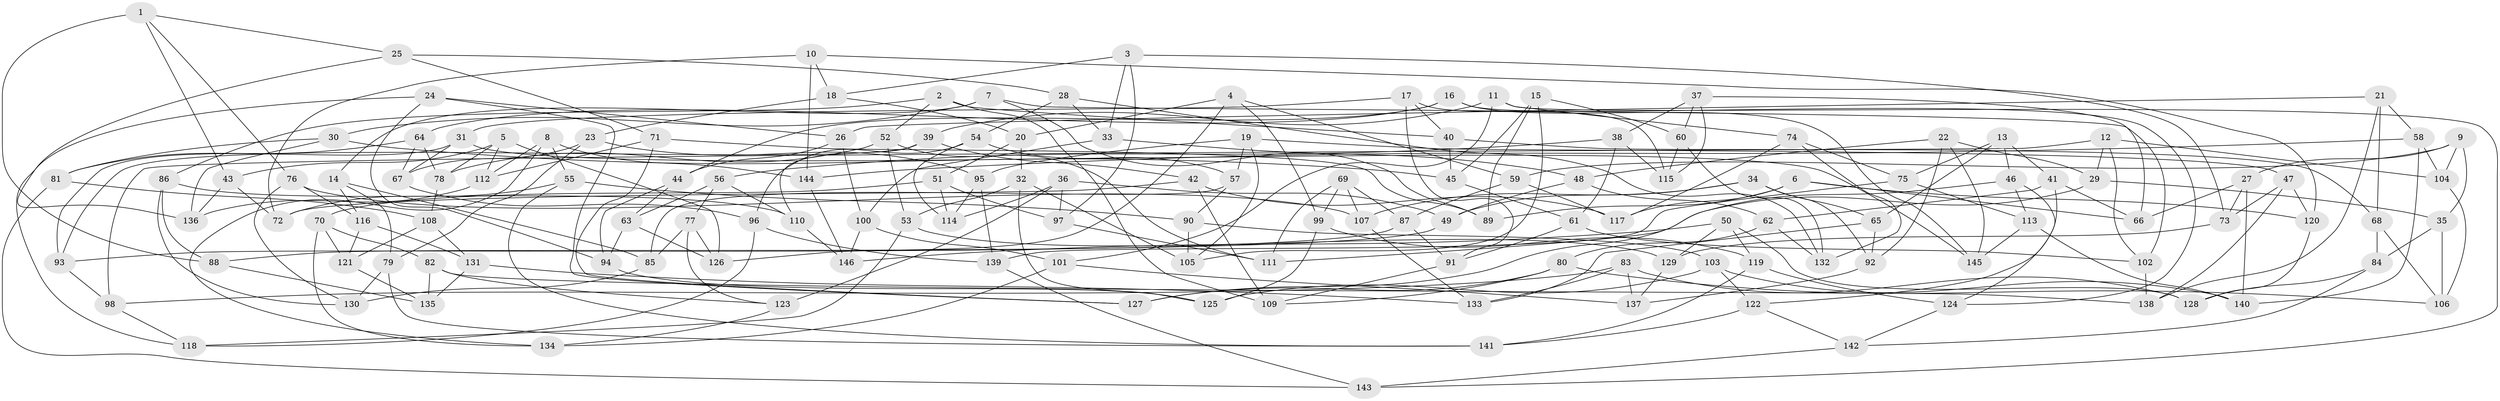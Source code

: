 // Generated by graph-tools (version 1.1) at 2025/02/03/09/25 03:02:56]
// undirected, 146 vertices, 292 edges
graph export_dot {
graph [start="1"]
  node [color=gray90,style=filled];
  1;
  2;
  3;
  4;
  5;
  6;
  7;
  8;
  9;
  10;
  11;
  12;
  13;
  14;
  15;
  16;
  17;
  18;
  19;
  20;
  21;
  22;
  23;
  24;
  25;
  26;
  27;
  28;
  29;
  30;
  31;
  32;
  33;
  34;
  35;
  36;
  37;
  38;
  39;
  40;
  41;
  42;
  43;
  44;
  45;
  46;
  47;
  48;
  49;
  50;
  51;
  52;
  53;
  54;
  55;
  56;
  57;
  58;
  59;
  60;
  61;
  62;
  63;
  64;
  65;
  66;
  67;
  68;
  69;
  70;
  71;
  72;
  73;
  74;
  75;
  76;
  77;
  78;
  79;
  80;
  81;
  82;
  83;
  84;
  85;
  86;
  87;
  88;
  89;
  90;
  91;
  92;
  93;
  94;
  95;
  96;
  97;
  98;
  99;
  100;
  101;
  102;
  103;
  104;
  105;
  106;
  107;
  108;
  109;
  110;
  111;
  112;
  113;
  114;
  115;
  116;
  117;
  118;
  119;
  120;
  121;
  122;
  123;
  124;
  125;
  126;
  127;
  128;
  129;
  130;
  131;
  132;
  133;
  134;
  135;
  136;
  137;
  138;
  139;
  140;
  141;
  142;
  143;
  144;
  145;
  146;
  1 -- 25;
  1 -- 88;
  1 -- 43;
  1 -- 76;
  2 -- 86;
  2 -- 40;
  2 -- 52;
  2 -- 109;
  3 -- 97;
  3 -- 18;
  3 -- 33;
  3 -- 73;
  4 -- 59;
  4 -- 126;
  4 -- 99;
  4 -- 20;
  5 -- 78;
  5 -- 43;
  5 -- 112;
  5 -- 126;
  6 -- 120;
  6 -- 66;
  6 -- 89;
  6 -- 117;
  7 -- 14;
  7 -- 89;
  7 -- 102;
  7 -- 30;
  8 -- 134;
  8 -- 144;
  8 -- 55;
  8 -- 112;
  9 -- 35;
  9 -- 104;
  9 -- 59;
  9 -- 27;
  10 -- 144;
  10 -- 72;
  10 -- 120;
  10 -- 18;
  11 -- 101;
  11 -- 39;
  11 -- 74;
  11 -- 143;
  12 -- 98;
  12 -- 102;
  12 -- 104;
  12 -- 29;
  13 -- 65;
  13 -- 75;
  13 -- 46;
  13 -- 41;
  14 -- 79;
  14 -- 116;
  14 -- 85;
  15 -- 45;
  15 -- 105;
  15 -- 60;
  15 -- 89;
  16 -- 44;
  16 -- 64;
  16 -- 145;
  16 -- 124;
  17 -- 40;
  17 -- 115;
  17 -- 91;
  17 -- 31;
  18 -- 20;
  18 -- 23;
  19 -- 105;
  19 -- 47;
  19 -- 57;
  19 -- 95;
  20 -- 32;
  20 -- 51;
  21 -- 58;
  21 -- 26;
  21 -- 68;
  21 -- 138;
  22 -- 29;
  22 -- 48;
  22 -- 92;
  22 -- 145;
  23 -- 95;
  23 -- 67;
  23 -- 79;
  24 -- 94;
  24 -- 127;
  24 -- 118;
  24 -- 26;
  25 -- 71;
  25 -- 28;
  25 -- 136;
  26 -- 100;
  26 -- 44;
  27 -- 73;
  27 -- 140;
  27 -- 66;
  28 -- 54;
  28 -- 33;
  28 -- 132;
  29 -- 111;
  29 -- 35;
  30 -- 81;
  30 -- 45;
  30 -- 136;
  31 -- 145;
  31 -- 93;
  31 -- 67;
  32 -- 53;
  32 -- 105;
  32 -- 125;
  33 -- 100;
  33 -- 48;
  34 -- 49;
  34 -- 65;
  34 -- 107;
  34 -- 92;
  35 -- 84;
  35 -- 106;
  36 -- 49;
  36 -- 123;
  36 -- 114;
  36 -- 97;
  37 -- 38;
  37 -- 115;
  37 -- 60;
  37 -- 66;
  38 -- 56;
  38 -- 61;
  38 -- 115;
  39 -- 93;
  39 -- 110;
  39 -- 42;
  40 -- 45;
  40 -- 68;
  41 -- 66;
  41 -- 62;
  41 -- 122;
  42 -- 117;
  42 -- 72;
  42 -- 109;
  43 -- 136;
  43 -- 72;
  44 -- 94;
  44 -- 63;
  45 -- 61;
  46 -- 113;
  46 -- 124;
  46 -- 127;
  47 -- 73;
  47 -- 120;
  47 -- 138;
  48 -- 62;
  48 -- 49;
  49 -- 88;
  50 -- 129;
  50 -- 146;
  50 -- 128;
  50 -- 119;
  51 -- 97;
  51 -- 70;
  51 -- 114;
  52 -- 78;
  52 -- 53;
  52 -- 111;
  53 -- 118;
  53 -- 129;
  54 -- 114;
  54 -- 57;
  54 -- 96;
  55 -- 141;
  55 -- 72;
  55 -- 90;
  56 -- 63;
  56 -- 77;
  56 -- 110;
  57 -- 90;
  57 -- 85;
  58 -- 104;
  58 -- 140;
  58 -- 144;
  59 -- 87;
  59 -- 117;
  60 -- 115;
  60 -- 132;
  61 -- 102;
  61 -- 91;
  62 -- 132;
  62 -- 80;
  63 -- 126;
  63 -- 94;
  64 -- 67;
  64 -- 78;
  64 -- 81;
  65 -- 133;
  65 -- 92;
  67 -- 96;
  68 -- 106;
  68 -- 84;
  69 -- 99;
  69 -- 107;
  69 -- 111;
  69 -- 87;
  70 -- 121;
  70 -- 82;
  70 -- 134;
  71 -- 112;
  71 -- 89;
  71 -- 127;
  73 -- 129;
  74 -- 132;
  74 -- 117;
  74 -- 75;
  75 -- 113;
  75 -- 139;
  76 -- 116;
  76 -- 107;
  76 -- 130;
  77 -- 85;
  77 -- 126;
  77 -- 123;
  78 -- 108;
  79 -- 130;
  79 -- 141;
  80 -- 106;
  80 -- 109;
  80 -- 127;
  81 -- 108;
  81 -- 143;
  82 -- 123;
  82 -- 138;
  82 -- 135;
  83 -- 98;
  83 -- 137;
  83 -- 128;
  83 -- 133;
  84 -- 142;
  84 -- 128;
  85 -- 130;
  86 -- 88;
  86 -- 130;
  86 -- 110;
  87 -- 91;
  87 -- 93;
  88 -- 135;
  90 -- 105;
  90 -- 103;
  91 -- 109;
  92 -- 137;
  93 -- 98;
  94 -- 125;
  95 -- 139;
  95 -- 114;
  96 -- 118;
  96 -- 139;
  97 -- 111;
  98 -- 118;
  99 -- 125;
  99 -- 119;
  100 -- 146;
  100 -- 101;
  101 -- 137;
  101 -- 134;
  102 -- 138;
  103 -- 140;
  103 -- 122;
  103 -- 125;
  104 -- 106;
  107 -- 133;
  108 -- 121;
  108 -- 131;
  110 -- 146;
  112 -- 136;
  113 -- 140;
  113 -- 145;
  116 -- 131;
  116 -- 121;
  119 -- 124;
  119 -- 141;
  120 -- 128;
  121 -- 135;
  122 -- 142;
  122 -- 141;
  123 -- 134;
  124 -- 142;
  129 -- 137;
  131 -- 133;
  131 -- 135;
  139 -- 143;
  142 -- 143;
  144 -- 146;
}
